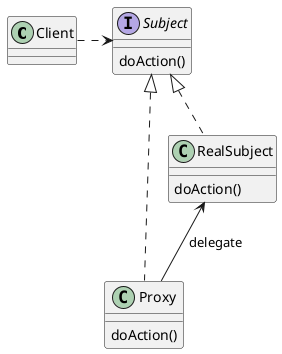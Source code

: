 @startuml
'https://plantuml.com/class-diagram

class Client
interface Subject {
    doAction()
}
class Proxy {
    doAction()
}
class RealSubject {
    doAction()
}

Subject <.left. Client
RealSubject <-- Proxy: delegate

Subject <|.. Proxy
Subject <|.. RealSubject

@enduml
